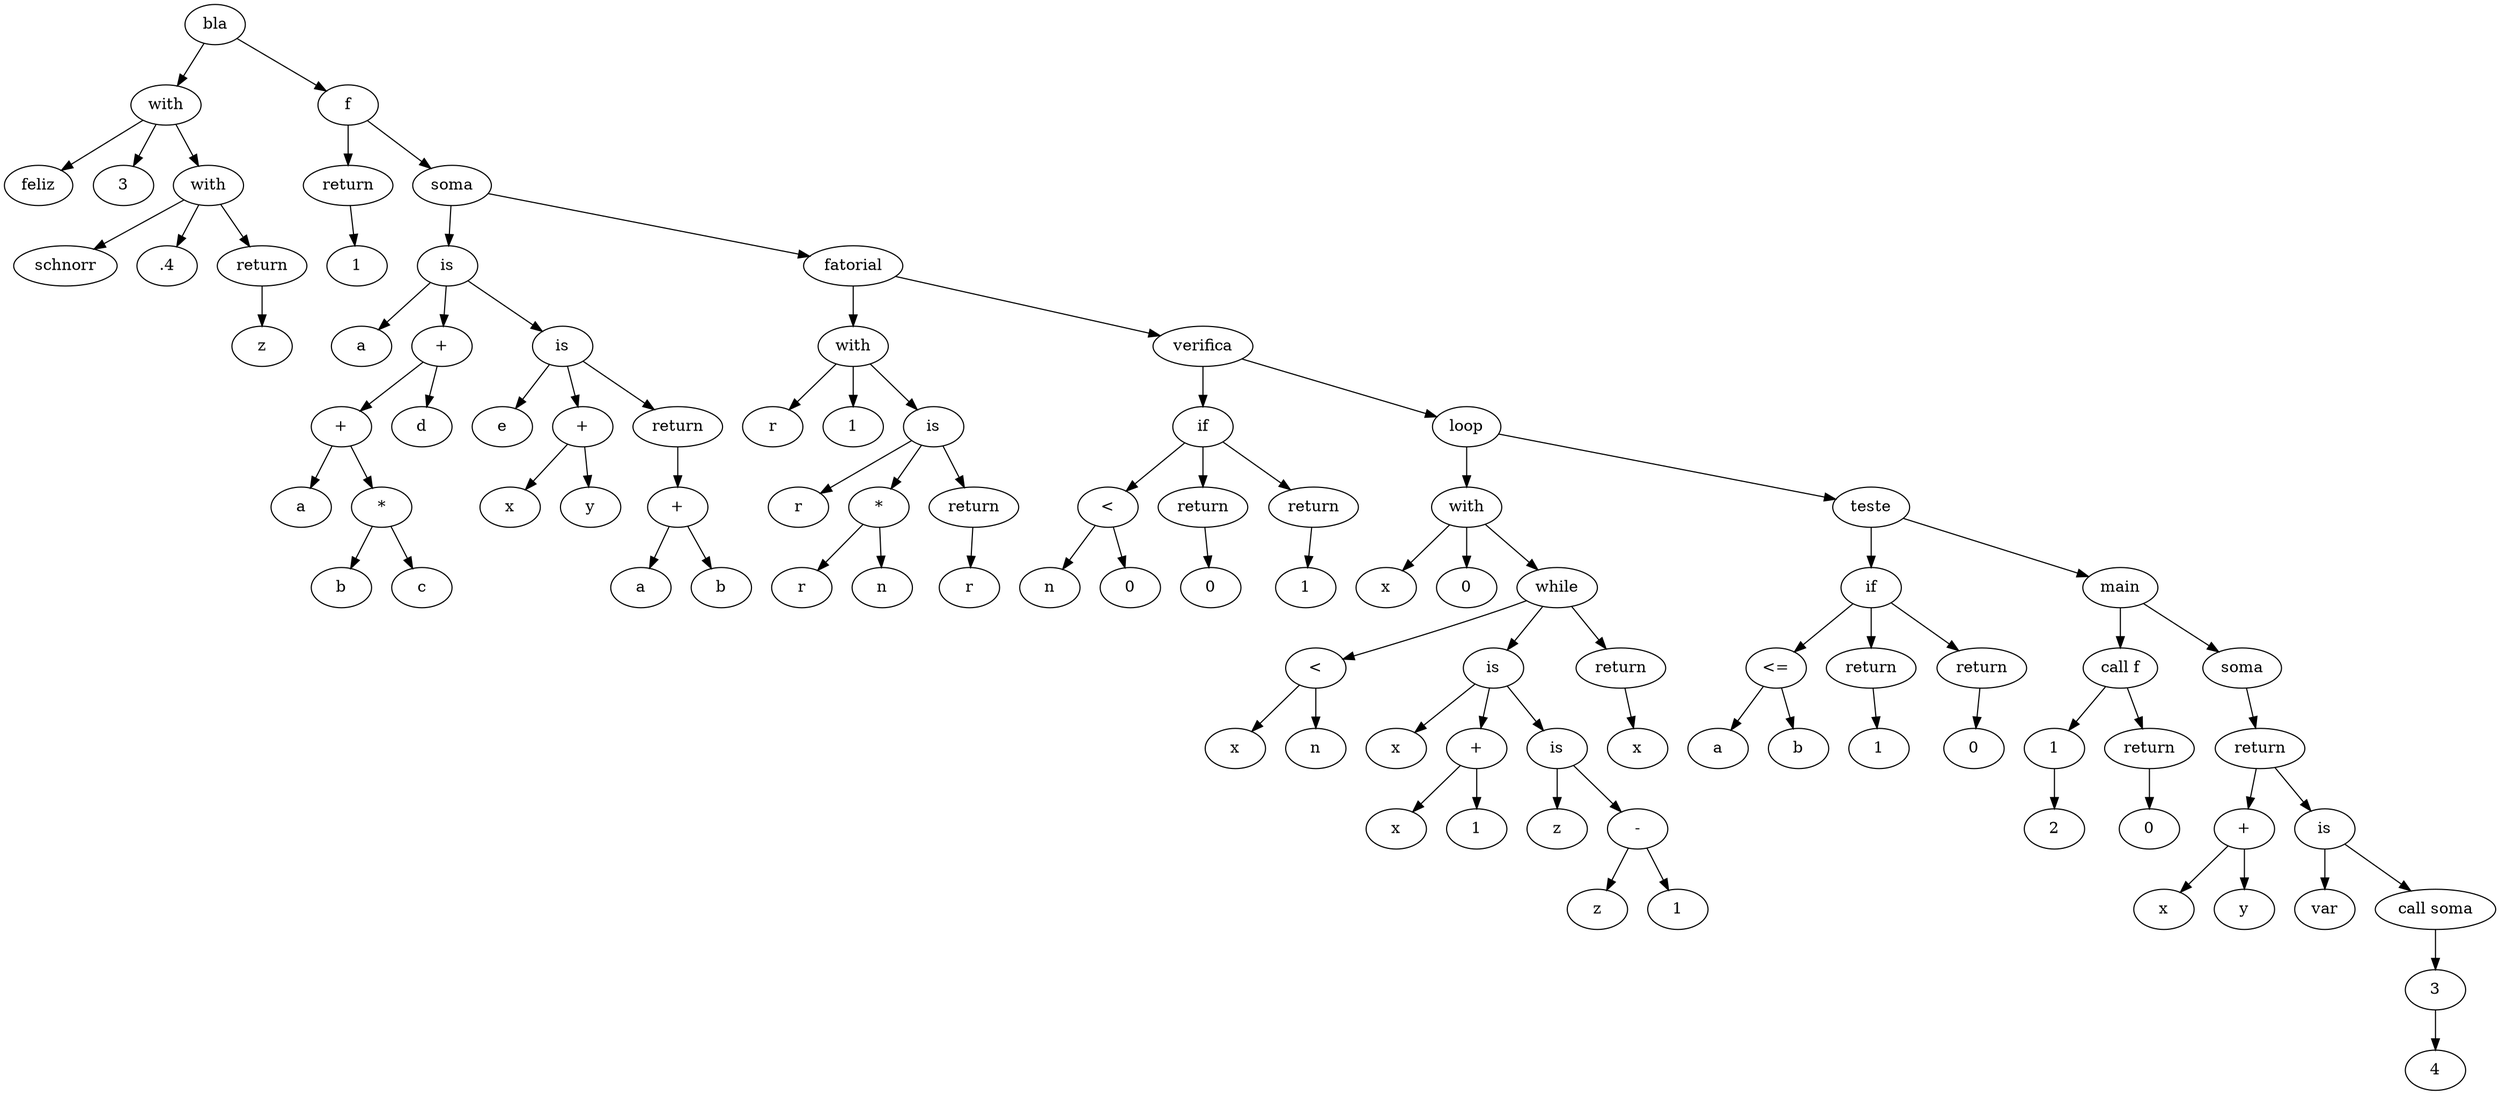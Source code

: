 digraph grafo {
  88167088652832 [ label="bla" ];
  88167088652832 -> 88167088652400;
  88167088652400 [ label="with" ];
  88167088652400 -> 88167088652448;
  88167088652448 [ label="feliz" ];
  88167088652400 -> 88167088652352;
  88167088652352 [ label="3" ];
  88167088652400 -> 88167088652544;
  88167088652544 [ label="with" ];
  88167088652544 -> 88167088652592;
  88167088652592 [ label="schnorr" ];
  88167088652544 -> 88167088652496;
  88167088652496 [ label=".4" ];
  88167088652544 -> 88167088652688;
  88167088652688 [ label="return" ];
  88167088652688 -> 88167088652640;
  88167088652640 [ label="z" ];
  88167088652832 -> 88167088652976;
  88167088652976 [ label="f" ];
  88167088652976 -> 88167088652928;
  88167088652928 [ label="return" ];
  88167088652928 -> 88167088652880;
  88167088652880 [ label="1" ];
  88167088652976 -> 88167088653984;
  88167088653984 [ label="soma" ];
  88167088653984 -> 88167088653360;
  88167088653360 [ label="is" ];
  88167088653360 -> 88167088653408;
  88167088653408 [ label="a" ];
  88167088653360 -> 88167088653312;
  88167088653312 [ label="+" ];
  88167088653312 -> 88167088653216;
  88167088653216 [ label="+" ];
  88167088653216 -> 88167088653024;
  88167088653024 [ label="a" ];
  88167088653216 -> 88167088653168;
  88167088653168 [ label="*" ];
  88167088653168 -> 88167088653072;
  88167088653072 [ label="b" ];
  88167088653168 -> 88167088653120;
  88167088653120 [ label="c" ];
  88167088653312 -> 88167088653264;
  88167088653264 [ label="d" ];
  88167088653360 -> 88167088653600;
  88167088653600 [ label="is" ];
  88167088653600 -> 88167088653648;
  88167088653648 [ label="e" ];
  88167088653600 -> 88167088653552;
  88167088653552 [ label="+" ];
  88167088653552 -> 88167088653456;
  88167088653456 [ label="x" ];
  88167088653552 -> 88167088653504;
  88167088653504 [ label="y" ];
  88167088653600 -> 88167088653840;
  88167088653840 [ label="return" ];
  88167088653840 -> 88167088653792;
  88167088653792 [ label="+" ];
  88167088653792 -> 88167088653696;
  88167088653696 [ label="a" ];
  88167088653792 -> 88167088653744;
  88167088653744 [ label="b" ];
  88167088653984 -> 88167088654608;
  88167088654608 [ label="fatorial" ];
  88167088654608 -> 88167088654080;
  88167088654080 [ label="with" ];
  88167088654080 -> 88167088654128;
  88167088654128 [ label="r" ];
  88167088654080 -> 88167088654032;
  88167088654032 [ label="1" ];
  88167088654080 -> 88167088654320;
  88167088654320 [ label="is" ];
  88167088654320 -> 88167088654368;
  88167088654368 [ label="r" ];
  88167088654320 -> 88167088654272;
  88167088654272 [ label="*" ];
  88167088654272 -> 88167088654176;
  88167088654176 [ label="r" ];
  88167088654272 -> 88167088654224;
  88167088654224 [ label="n" ];
  88167088654320 -> 88167088654464;
  88167088654464 [ label="return" ];
  88167088654464 -> 88167088654416;
  88167088654416 [ label="r" ];
  88167088654608 -> 88167088655088;
  88167088655088 [ label="verifica" ];
  88167088655088 -> 88167088654992;
  88167088654992 [ label="if" ];
  88167088654992 -> 88167088654752;
  88167088654752 [ label="<" ];
  88167088654752 -> 88167088654656;
  88167088654656 [ label="n" ];
  88167088654752 -> 88167088654704;
  88167088654704 [ label="0" ];
  88167088654992 -> 88167088654848;
  88167088654848 [ label="return" ];
  88167088654848 -> 88167088654800;
  88167088654800 [ label="0" ];
  88167088654992 -> 88167088654944;
  88167088654944 [ label="return" ];
  88167088654944 -> 88167088654896;
  88167088654896 [ label="1" ];
  88167088655088 -> 88167088656192;
  88167088656192 [ label="loop" ];
  88167088656192 -> 88167088655184;
  88167088655184 [ label="with" ];
  88167088655184 -> 88167088655232;
  88167088655232 [ label="x" ];
  88167088655184 -> 88167088655136;
  88167088655136 [ label="0" ];
  88167088655184 -> 88167088655952;
  88167088655952 [ label="while" ];
  88167088655952 -> 88167088655376;
  88167088655376 [ label="<" ];
  88167088655376 -> 88167088655280;
  88167088655280 [ label="x" ];
  88167088655376 -> 88167088655328;
  88167088655328 [ label="n" ];
  88167088655952 -> 88167088655568;
  88167088655568 [ label="is" ];
  88167088655568 -> 88167088655616;
  88167088655616 [ label="x" ];
  88167088655568 -> 88167088655520;
  88167088655520 [ label="+" ];
  88167088655520 -> 88167088655424;
  88167088655424 [ label="x" ];
  88167088655520 -> 88167088655472;
  88167088655472 [ label="1" ];
  88167088655568 -> 88167088655808;
  88167088655808 [ label="is" ];
  88167088655808 -> 88167088655856;
  88167088655856 [ label="z" ];
  88167088655808 -> 88167088655760;
  88167088655760 [ label="-" ];
  88167088655760 -> 88167088655664;
  88167088655664 [ label="z" ];
  88167088655760 -> 88167088655712;
  88167088655712 [ label="1" ];
  88167088655952 -> 88167088656048;
  88167088656048 [ label="return" ];
  88167088656048 -> 88167088656000;
  88167088656000 [ label="x" ];
  88167088656192 -> 88167088656672;
  88167088656672 [ label="teste" ];
  88167088656672 -> 88167088656576;
  88167088656576 [ label="if" ];
  88167088656576 -> 88167088656336;
  88167088656336 [ label="<=" ];
  88167088656336 -> 88167088656240;
  88167088656240 [ label="a" ];
  88167088656336 -> 88167088656288;
  88167088656288 [ label="b" ];
  88167088656576 -> 88167088656432;
  88167088656432 [ label="return" ];
  88167088656432 -> 88167088656384;
  88167088656384 [ label="1" ];
  88167088656576 -> 88167088656528;
  88167088656528 [ label="return" ];
  88167088656528 -> 88167088656480;
  88167088656480 [ label="0" ];
  88167088656672 -> 88167088656960;
  88167088656960 [ label="main" ];
  88167088656960 -> 88167088656816;
  88167088656816 [ label="call f" ];
  88167088656816 -> 88167088656720;
  88167088656720 [ label="1" ];
  88167088656720 -> 88167088656768;
  88167088656768 [ label="2" ];
  88167088656816 -> 88167088656912;
  88167088656912 [ label="return" ];
  88167088656912 -> 88167088656864;
  88167088656864 [ label="0" ];
  88167088656960 -> 88167088657440;
  88167088657440 [ label="soma" ];
  88167088657440 -> 88167088657152;
  88167088657152 [ label="return" ];
  88167088657152 -> 88167088657104;
  88167088657104 [ label="+" ];
  88167088657104 -> 88167088657008;
  88167088657008 [ label="x" ];
  88167088657104 -> 88167088657056;
  88167088657056 [ label="y" ];
  88167088657152 -> 88167088657344;
  88167088657344 [ label="is" ];
  88167088657344 -> 88167088657392;
  88167088657392 [ label="var" ];
  88167088657344 -> 88167088657296;
  88167088657296 [ label="call soma" ];
  88167088657296 -> 88167088657200;
  88167088657200 [ label="3" ];
  88167088657200 -> 88167088657248;
  88167088657248 [ label="4" ];
}
